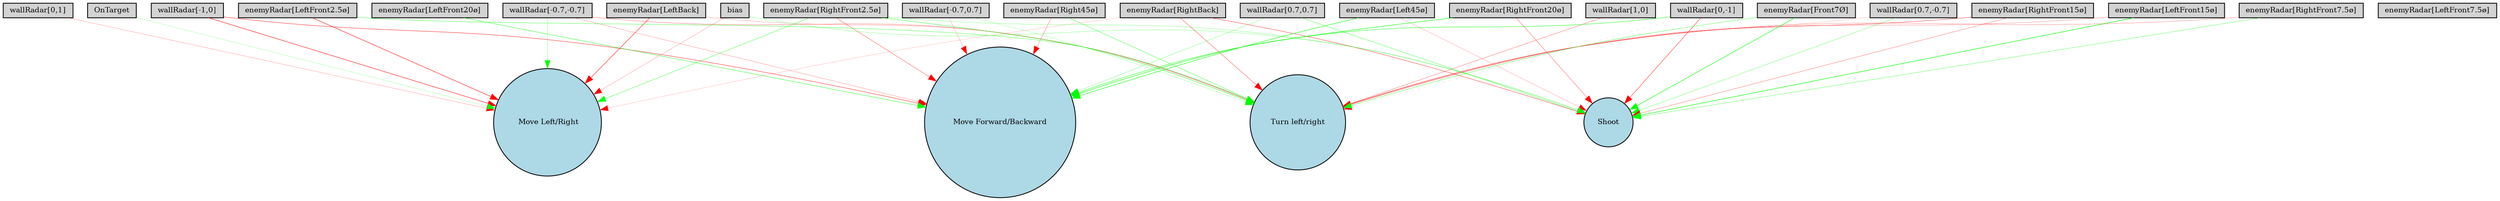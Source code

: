 digraph {
	node [fontsize=9 height=0.2 shape=circle width=0.2]
	"wallRadar[1,0]" [fillcolor=lightgray shape=box style=filled]
	"wallRadar[0,1]" [fillcolor=lightgray shape=box style=filled]
	"wallRadar[-1,0]" [fillcolor=lightgray shape=box style=filled]
	"wallRadar[0,-1]" [fillcolor=lightgray shape=box style=filled]
	"wallRadar[0.7,0.7]" [fillcolor=lightgray shape=box style=filled]
	"wallRadar[-0.7,0.7]" [fillcolor=lightgray shape=box style=filled]
	"wallRadar[-0.7,-0.7]" [fillcolor=lightgray shape=box style=filled]
	"wallRadar[0.7,-0.7]" [fillcolor=lightgray shape=box style=filled]
	"enemyRadar[RightBack]" [fillcolor=lightgray shape=box style=filled]
	"enemyRadar[LeftBack]" [fillcolor=lightgray shape=box style=filled]
	"enemyRadar[Right45ø]" [fillcolor=lightgray shape=box style=filled]
	"enemyRadar[Left45ø]" [fillcolor=lightgray shape=box style=filled]
	"enemyRadar[RightFront20ø]" [fillcolor=lightgray shape=box style=filled]
	"enemyRadar[LeftFront20ø]" [fillcolor=lightgray shape=box style=filled]
	"enemyRadar[RightFront15ø]" [fillcolor=lightgray shape=box style=filled]
	"enemyRadar[LeftFront15ø]" [fillcolor=lightgray shape=box style=filled]
	"enemyRadar[RightFront7.5ø]" [fillcolor=lightgray shape=box style=filled]
	"enemyRadar[LeftFront7.5ø]" [fillcolor=lightgray shape=box style=filled]
	"enemyRadar[RightFront2.5ø]" [fillcolor=lightgray shape=box style=filled]
	"enemyRadar[LeftFront2.5ø]" [fillcolor=lightgray shape=box style=filled]
	"enemyRadar[Front7Ø]" [fillcolor=lightgray shape=box style=filled]
	OnTarget [fillcolor=lightgray shape=box style=filled]
	bias [fillcolor=lightgray shape=box style=filled]
	Shoot [fillcolor=lightblue style=filled]
	"Move Forward/Backward" [fillcolor=lightblue style=filled]
	" Move Left/Right" [fillcolor=lightblue style=filled]
	"Turn left/right" [fillcolor=lightblue style=filled]
	"enemyRadar[RightBack]" -> Shoot [color=red penwidth=0.3515461760218469 style=solid]
	"enemyRadar[RightFront20ø]" -> "Move Forward/Backward" [color=green penwidth=0.5371419980338454 style=solid]
	"enemyRadar[RightFront7.5ø]" -> "Turn left/right" [color=red penwidth=0.2125852882476552 style=solid]
	"wallRadar[-0.7,-0.7]" -> "Turn left/right" [color=red penwidth=0.2578391727311918 style=solid]
	"enemyRadar[Left45ø]" -> "Move Forward/Backward" [color=green penwidth=0.5111202113100589 style=solid]
	"wallRadar[0.7,-0.7]" -> Shoot [color=green penwidth=0.252965322610447 style=solid]
	"enemyRadar[RightBack]" -> "Turn left/right" [color=red penwidth=0.30934976177477513 style=solid]
	OnTarget -> " Move Left/Right" [color=green penwidth=0.15926328216629215 style=solid]
	"enemyRadar[Left45ø]" -> Shoot [color=red penwidth=0.15663509794895533 style=solid]
	"enemyRadar[RightFront20ø]" -> Shoot [color=red penwidth=0.2862214765505593 style=solid]
	"enemyRadar[LeftBack]" -> "Turn left/right" [color=red penwidth=0.17331264887411874 style=solid]
	"wallRadar[-0.7,0.7]" -> "Turn left/right" [color=green penwidth=0.1608571132931619 style=solid]
	"enemyRadar[LeftFront2.5ø]" -> "Turn left/right" [color=green penwidth=0.33571867362620017 style=solid]
	"enemyRadar[LeftFront15ø]" -> "Turn left/right" [color=red penwidth=0.20949244441548856 style=solid]
	"wallRadar[0,1]" -> " Move Left/Right" [color=red penwidth=0.17292928486081263 style=solid]
	"wallRadar[0,-1]" -> Shoot [color=red penwidth=0.4084938198276693 style=solid]
	"enemyRadar[RightFront15ø]" -> Shoot [color=red penwidth=0.2411707253710807 style=solid]
	"wallRadar[-1,0]" -> " Move Left/Right" [color=red penwidth=0.49577531932496444 style=solid]
	"enemyRadar[RightFront2.5ø]" -> " Move Left/Right" [color=green penwidth=0.32866832230005705 style=solid]
	"wallRadar[0,-1]" -> "Turn left/right" [color=red penwidth=0.1108363882141917 style=dotted]
	"enemyRadar[LeftBack]" -> " Move Left/Right" [color=red penwidth=0.47834442506507857 style=solid]
	"wallRadar[-1,0]" -> "Move Forward/Backward" [color=red penwidth=0.407496501906105 style=solid]
	"enemyRadar[LeftFront2.5ø]" -> " Move Left/Right" [color=red penwidth=0.49030578319039986 style=solid]
	"enemyRadar[LeftFront20ø]" -> "Move Forward/Backward" [color=green penwidth=0.3987959571141222 style=solid]
	"wallRadar[-0.7,-0.7]" -> "Move Forward/Backward" [color=red penwidth=0.1882768433531487 style=solid]
	"wallRadar[0,-1]" -> "Move Forward/Backward" [color=green penwidth=0.43291334976329376 style=solid]
	bias -> Shoot [color=green penwidth=0.21423897426709484 style=solid]
	"enemyRadar[Front7Ø]" -> Shoot [color=green penwidth=0.5323374061919278 style=solid]
	"enemyRadar[RightFront2.5ø]" -> Shoot [color=green penwidth=0.21503022331943056 style=solid]
	"enemyRadar[Right45ø]" -> "Move Forward/Backward" [color=red penwidth=0.24241810422079466 style=solid]
	"wallRadar[0.7,0.7]" -> "Move Forward/Backward" [color=green penwidth=0.2178740142584148 style=solid]
	bias -> " Move Left/Right" [color=red penwidth=0.17274383113523745 style=solid]
	"enemyRadar[RightFront2.5ø]" -> "Turn left/right" [color=green penwidth=0.40139428875334004 style=solid]
	"enemyRadar[Right45ø]" -> "Turn left/right" [color=green penwidth=0.3347178173462956 style=solid]
	"enemyRadar[RightFront7.5ø]" -> Shoot [color=green penwidth=0.2802837127249457 style=solid]
	"wallRadar[1,0]" -> "Turn left/right" [color=red penwidth=0.2507145470487665 style=solid]
	"wallRadar[-0.7,0.7]" -> "Move Forward/Backward" [color=red penwidth=0.16753331273024968 style=solid]
	"enemyRadar[RightBack]" -> " Move Left/Right" [color=red penwidth=0.12061088786448905 style=solid]
	"enemyRadar[RightFront2.5ø]" -> "Move Forward/Backward" [color=red penwidth=0.29490028230290755 style=solid]
	"wallRadar[0.7,0.7]" -> Shoot [color=green penwidth=0.31101320446905106 style=solid]
	"enemyRadar[RightFront15ø]" -> "Turn left/right" [color=red penwidth=0.34147012425709233 style=solid]
	"wallRadar[0.7,-0.7]" -> "Turn left/right" [color=red penwidth=0.13312082538436415 style=solid]
	"enemyRadar[Front7Ø]" -> "Turn left/right" [color=green penwidth=0.32063161857091316 style=solid]
	"enemyRadar[LeftFront15ø]" -> Shoot [color=green penwidth=0.5938610294833175 style=solid]
	"wallRadar[-0.7,-0.7]" -> " Move Left/Right" [color=green penwidth=0.21682629025836764 style=solid]
}
